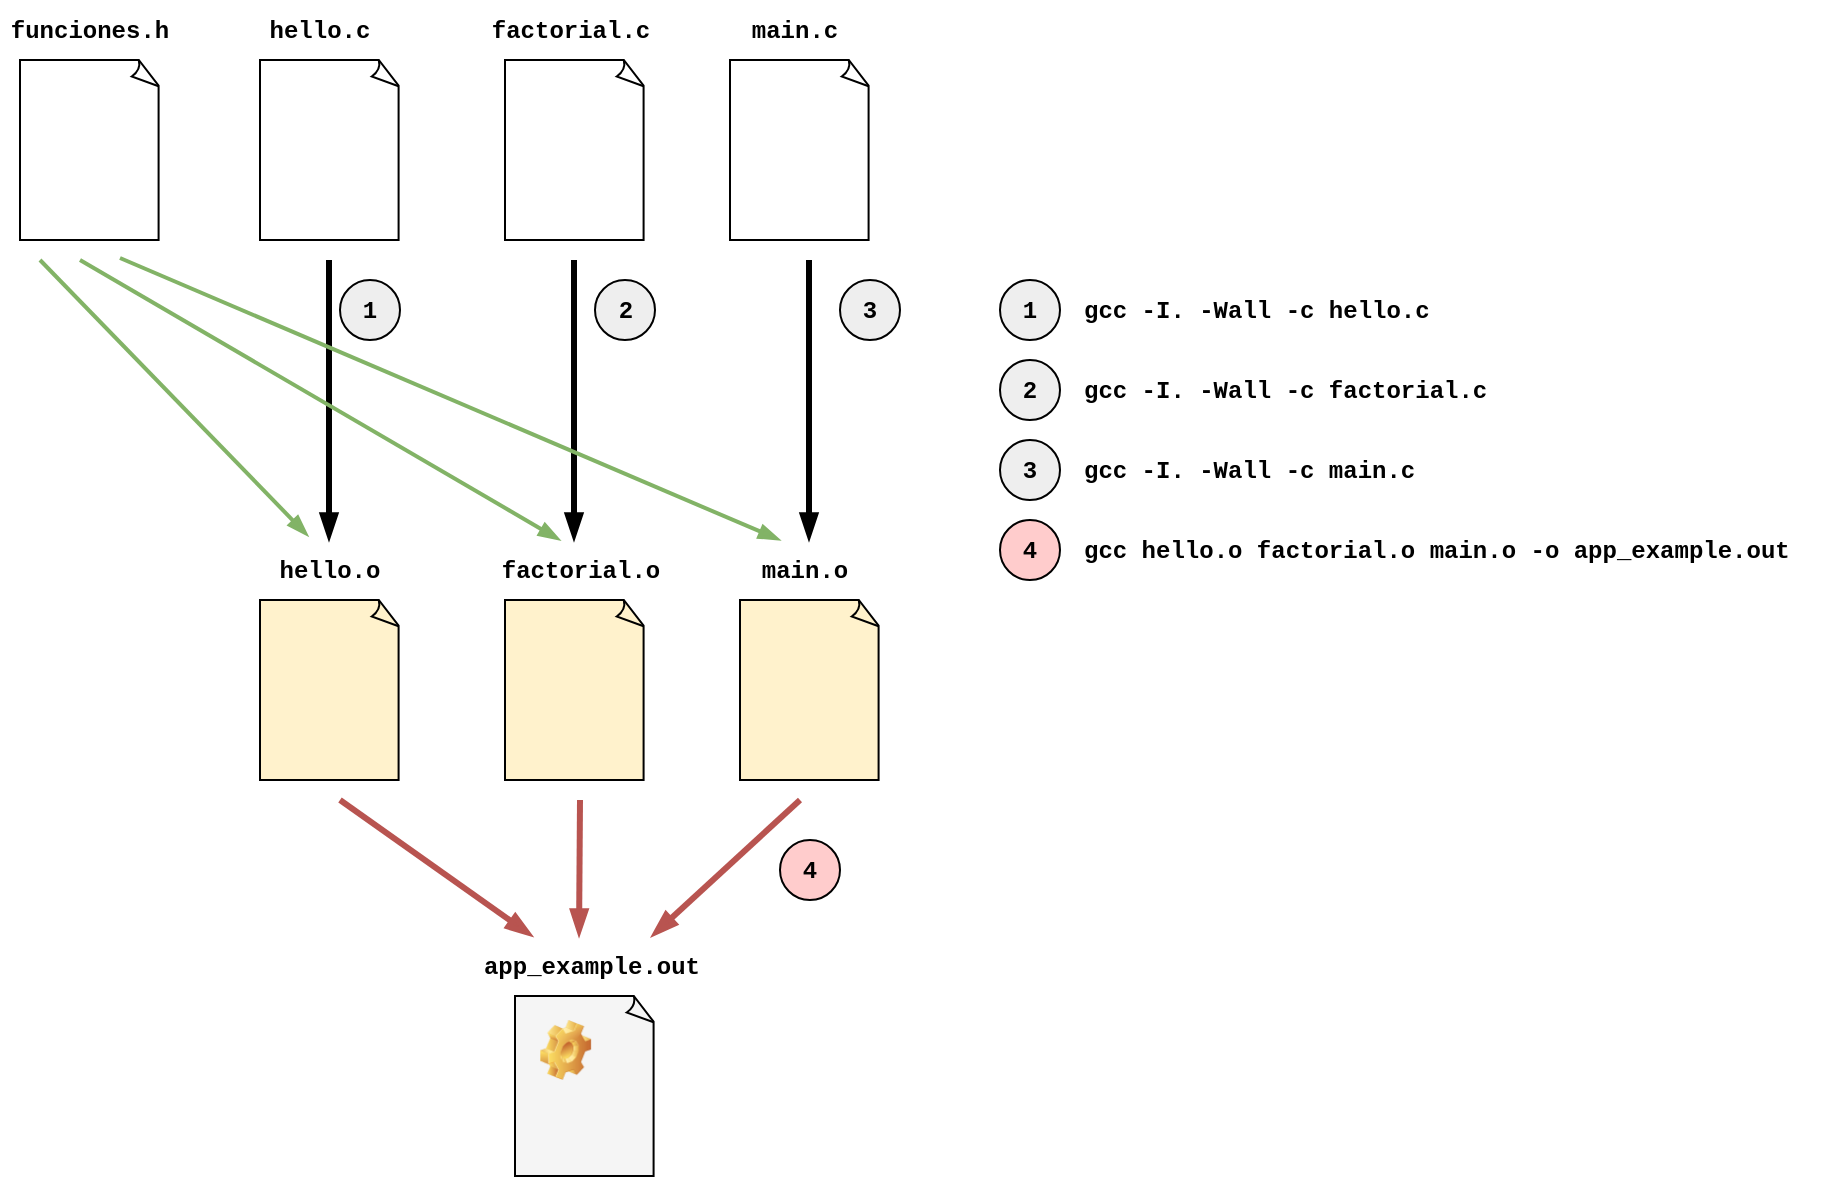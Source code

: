 <mxfile version="24.6.4" type="device">
  <diagram name="Página-1" id="LsDu3u4bDJq17SXWeaOr">
    <mxGraphModel dx="880" dy="532" grid="1" gridSize="10" guides="1" tooltips="1" connect="1" arrows="1" fold="1" page="1" pageScale="1" pageWidth="827" pageHeight="1169" math="0" shadow="0">
      <root>
        <mxCell id="0" />
        <mxCell id="1" parent="0" />
        <mxCell id="Lz73GD6M7uqh9QbwLpAi-1" value="" style="whiteSpace=wrap;html=1;shape=mxgraph.basic.document" parent="1" vertex="1">
          <mxGeometry x="110" y="130" width="70" height="90" as="geometry" />
        </mxCell>
        <mxCell id="Lz73GD6M7uqh9QbwLpAi-4" value="&lt;font face=&quot;Courier New&quot;&gt;&lt;b&gt;funciones.h&lt;/b&gt;&lt;/font&gt;" style="text;html=1;align=center;verticalAlign=middle;whiteSpace=wrap;rounded=0;" parent="1" vertex="1">
          <mxGeometry x="100" y="100" width="90" height="30" as="geometry" />
        </mxCell>
        <mxCell id="Lz73GD6M7uqh9QbwLpAi-5" value="&lt;font face=&quot;Courier New&quot;&gt;&lt;b&gt;hello.c&lt;/b&gt;&lt;/font&gt;" style="text;html=1;align=center;verticalAlign=middle;whiteSpace=wrap;rounded=0;" parent="1" vertex="1">
          <mxGeometry x="230" y="100" width="60" height="30" as="geometry" />
        </mxCell>
        <mxCell id="Lz73GD6M7uqh9QbwLpAi-6" value="" style="whiteSpace=wrap;html=1;shape=mxgraph.basic.document" parent="1" vertex="1">
          <mxGeometry x="230" y="130" width="70" height="90" as="geometry" />
        </mxCell>
        <mxCell id="Lz73GD6M7uqh9QbwLpAi-7" value="" style="whiteSpace=wrap;html=1;shape=mxgraph.basic.document" parent="1" vertex="1">
          <mxGeometry x="352.5" y="130" width="70" height="90" as="geometry" />
        </mxCell>
        <mxCell id="Lz73GD6M7uqh9QbwLpAi-8" value="&lt;font face=&quot;Courier New&quot;&gt;&lt;b&gt;factorial.c&lt;/b&gt;&lt;/font&gt;" style="text;html=1;align=center;verticalAlign=middle;whiteSpace=wrap;rounded=0;" parent="1" vertex="1">
          <mxGeometry x="347.5" y="100" width="75" height="30" as="geometry" />
        </mxCell>
        <mxCell id="cKqFeQ3nBFacUrV40V39-1" value="" style="whiteSpace=wrap;html=1;shape=mxgraph.basic.document" vertex="1" parent="1">
          <mxGeometry x="465" y="130" width="70" height="90" as="geometry" />
        </mxCell>
        <mxCell id="cKqFeQ3nBFacUrV40V39-2" value="&lt;font face=&quot;Courier New&quot;&gt;&lt;b&gt;main.c&lt;/b&gt;&lt;/font&gt;" style="text;html=1;align=center;verticalAlign=middle;whiteSpace=wrap;rounded=0;" vertex="1" parent="1">
          <mxGeometry x="460" y="100" width="75" height="30" as="geometry" />
        </mxCell>
        <mxCell id="cKqFeQ3nBFacUrV40V39-4" value="" style="whiteSpace=wrap;html=1;shape=mxgraph.basic.document;fillColor=#fff2cc;strokeColor=#000000;" vertex="1" parent="1">
          <mxGeometry x="230" y="400" width="70" height="90" as="geometry" />
        </mxCell>
        <mxCell id="cKqFeQ3nBFacUrV40V39-5" value="" style="whiteSpace=wrap;html=1;shape=mxgraph.basic.document;fillColor=#fff2cc;strokeColor=#000000;" vertex="1" parent="1">
          <mxGeometry x="352.5" y="400" width="70" height="90" as="geometry" />
        </mxCell>
        <mxCell id="cKqFeQ3nBFacUrV40V39-6" value="" style="whiteSpace=wrap;html=1;shape=mxgraph.basic.document;fillColor=#fff2cc;strokeColor=#000000;" vertex="1" parent="1">
          <mxGeometry x="470" y="400" width="70" height="90" as="geometry" />
        </mxCell>
        <mxCell id="cKqFeQ3nBFacUrV40V39-7" value="" style="endArrow=blockThin;html=1;rounded=0;strokeWidth=3;endFill=1;" edge="1" parent="1">
          <mxGeometry width="50" height="50" relative="1" as="geometry">
            <mxPoint x="264.5" y="230" as="sourcePoint" />
            <mxPoint x="264.5" y="370" as="targetPoint" />
          </mxGeometry>
        </mxCell>
        <mxCell id="cKqFeQ3nBFacUrV40V39-8" value="" style="endArrow=blockThin;html=1;rounded=0;strokeWidth=3;endFill=1;" edge="1" parent="1">
          <mxGeometry width="50" height="50" relative="1" as="geometry">
            <mxPoint x="387" y="230" as="sourcePoint" />
            <mxPoint x="387" y="370" as="targetPoint" />
          </mxGeometry>
        </mxCell>
        <mxCell id="cKqFeQ3nBFacUrV40V39-9" value="" style="endArrow=blockThin;html=1;rounded=0;strokeWidth=3;endFill=1;" edge="1" parent="1">
          <mxGeometry width="50" height="50" relative="1" as="geometry">
            <mxPoint x="504.5" y="230" as="sourcePoint" />
            <mxPoint x="504.5" y="370" as="targetPoint" />
          </mxGeometry>
        </mxCell>
        <mxCell id="cKqFeQ3nBFacUrV40V39-10" value="" style="endArrow=blockThin;html=1;rounded=0;strokeWidth=2;endFill=1;fillColor=#d5e8d4;strokeColor=#82b366;" edge="1" parent="1">
          <mxGeometry width="50" height="50" relative="1" as="geometry">
            <mxPoint x="120" y="230" as="sourcePoint" />
            <mxPoint x="254" y="368" as="targetPoint" />
          </mxGeometry>
        </mxCell>
        <mxCell id="cKqFeQ3nBFacUrV40V39-12" value="" style="endArrow=blockThin;html=1;rounded=0;strokeWidth=2;endFill=1;fillColor=#d5e8d4;strokeColor=#82b366;" edge="1" parent="1">
          <mxGeometry width="50" height="50" relative="1" as="geometry">
            <mxPoint x="140" y="230" as="sourcePoint" />
            <mxPoint x="380" y="370" as="targetPoint" />
          </mxGeometry>
        </mxCell>
        <mxCell id="cKqFeQ3nBFacUrV40V39-13" value="" style="endArrow=blockThin;html=1;rounded=0;strokeWidth=2;endFill=1;fillColor=#d5e8d4;strokeColor=#82b366;" edge="1" parent="1">
          <mxGeometry width="50" height="50" relative="1" as="geometry">
            <mxPoint x="160" y="229" as="sourcePoint" />
            <mxPoint x="490" y="370" as="targetPoint" />
          </mxGeometry>
        </mxCell>
        <mxCell id="cKqFeQ3nBFacUrV40V39-17" value="&lt;font face=&quot;Courier New&quot;&gt;&lt;b&gt;hello.o&lt;/b&gt;&lt;/font&gt;" style="text;html=1;align=center;verticalAlign=middle;whiteSpace=wrap;rounded=0;" vertex="1" parent="1">
          <mxGeometry x="235" y="370" width="60" height="30" as="geometry" />
        </mxCell>
        <mxCell id="cKqFeQ3nBFacUrV40V39-18" value="&lt;font face=&quot;Courier New&quot;&gt;&lt;b&gt;factorial.o&lt;/b&gt;&lt;/font&gt;" style="text;html=1;align=center;verticalAlign=middle;whiteSpace=wrap;rounded=0;" vertex="1" parent="1">
          <mxGeometry x="352.5" y="370" width="75" height="30" as="geometry" />
        </mxCell>
        <mxCell id="cKqFeQ3nBFacUrV40V39-19" value="&lt;font face=&quot;Courier New&quot;&gt;&lt;b&gt;main.o&lt;/b&gt;&lt;/font&gt;" style="text;html=1;align=center;verticalAlign=middle;whiteSpace=wrap;rounded=0;" vertex="1" parent="1">
          <mxGeometry x="465" y="370" width="75" height="30" as="geometry" />
        </mxCell>
        <mxCell id="cKqFeQ3nBFacUrV40V39-20" value="&lt;div&gt;&lt;font face=&quot;Courier New&quot;&gt;&lt;b&gt;gcc -I. -Wall -c hello.c&lt;/b&gt;&lt;/font&gt;&lt;/div&gt;" style="text;html=1;align=left;verticalAlign=middle;whiteSpace=wrap;rounded=0;" vertex="1" parent="1">
          <mxGeometry x="640" y="240" width="230" height="30" as="geometry" />
        </mxCell>
        <mxCell id="cKqFeQ3nBFacUrV40V39-21" value="&lt;div&gt;&lt;font face=&quot;Courier New&quot;&gt;&lt;b&gt;gcc -I. -Wall -c factorial.c&lt;/b&gt;&lt;/font&gt;&lt;/div&gt;" style="text;html=1;align=left;verticalAlign=middle;whiteSpace=wrap;rounded=0;" vertex="1" parent="1">
          <mxGeometry x="640" y="280" width="230" height="30" as="geometry" />
        </mxCell>
        <mxCell id="cKqFeQ3nBFacUrV40V39-22" value="&lt;div&gt;&lt;font face=&quot;Courier New&quot;&gt;&lt;b&gt;gcc -I. -Wall -c main.c&lt;/b&gt;&lt;/font&gt;&lt;/div&gt;" style="text;html=1;align=left;verticalAlign=middle;whiteSpace=wrap;rounded=0;" vertex="1" parent="1">
          <mxGeometry x="640" y="320" width="230" height="30" as="geometry" />
        </mxCell>
        <mxCell id="cKqFeQ3nBFacUrV40V39-23" value="&lt;font face=&quot;Courier New&quot;&gt;&lt;b&gt;1&lt;/b&gt;&lt;/font&gt;" style="ellipse;whiteSpace=wrap;html=1;aspect=fixed;fillColor=#eeeeee;strokeColor=#000000;" vertex="1" parent="1">
          <mxGeometry x="270" y="240" width="30" height="30" as="geometry" />
        </mxCell>
        <mxCell id="cKqFeQ3nBFacUrV40V39-24" value="&lt;font face=&quot;Courier New&quot;&gt;&lt;b&gt;2&lt;/b&gt;&lt;/font&gt;" style="ellipse;whiteSpace=wrap;html=1;aspect=fixed;fillColor=#eeeeee;strokeColor=#000000;" vertex="1" parent="1">
          <mxGeometry x="397.5" y="240" width="30" height="30" as="geometry" />
        </mxCell>
        <mxCell id="cKqFeQ3nBFacUrV40V39-25" value="&lt;font face=&quot;Courier New&quot;&gt;&lt;b&gt;3&lt;/b&gt;&lt;/font&gt;" style="ellipse;whiteSpace=wrap;html=1;aspect=fixed;fillColor=#eeeeee;strokeColor=#000000;" vertex="1" parent="1">
          <mxGeometry x="520" y="240" width="30" height="30" as="geometry" />
        </mxCell>
        <mxCell id="cKqFeQ3nBFacUrV40V39-26" value="&lt;font face=&quot;Courier New&quot;&gt;&lt;b&gt;1&lt;/b&gt;&lt;/font&gt;" style="ellipse;whiteSpace=wrap;html=1;aspect=fixed;fillColor=#eeeeee;strokeColor=#000000;" vertex="1" parent="1">
          <mxGeometry x="600" y="240" width="30" height="30" as="geometry" />
        </mxCell>
        <mxCell id="cKqFeQ3nBFacUrV40V39-27" value="&lt;font face=&quot;Courier New&quot;&gt;&lt;b&gt;2&lt;/b&gt;&lt;/font&gt;" style="ellipse;whiteSpace=wrap;html=1;aspect=fixed;fillColor=#eeeeee;strokeColor=#000000;" vertex="1" parent="1">
          <mxGeometry x="600" y="280" width="30" height="30" as="geometry" />
        </mxCell>
        <mxCell id="cKqFeQ3nBFacUrV40V39-28" value="&lt;font face=&quot;Courier New&quot;&gt;&lt;b&gt;3&lt;/b&gt;&lt;/font&gt;" style="ellipse;whiteSpace=wrap;html=1;aspect=fixed;fillColor=#eeeeee;strokeColor=#000000;" vertex="1" parent="1">
          <mxGeometry x="600" y="320" width="30" height="30" as="geometry" />
        </mxCell>
        <mxCell id="cKqFeQ3nBFacUrV40V39-29" value="" style="whiteSpace=wrap;html=1;shape=mxgraph.basic.document;fillColor=#f5f5f5;strokeColor=#000000;fontColor=#333333;" vertex="1" parent="1">
          <mxGeometry x="357.5" y="598" width="70" height="90" as="geometry" />
        </mxCell>
        <mxCell id="cKqFeQ3nBFacUrV40V39-30" value="&lt;font face=&quot;Courier New&quot;&gt;&lt;b&gt;app_example.out&lt;/b&gt;&lt;/font&gt;" style="text;html=1;align=center;verticalAlign=middle;whiteSpace=wrap;rounded=0;" vertex="1" parent="1">
          <mxGeometry x="336" y="568" width="120" height="30" as="geometry" />
        </mxCell>
        <mxCell id="cKqFeQ3nBFacUrV40V39-31" value="" style="endArrow=blockThin;html=1;rounded=0;strokeWidth=3;endFill=1;entryX=0.25;entryY=0;entryDx=0;entryDy=0;fillColor=#f8cecc;strokeColor=#b85450;" edge="1" parent="1" target="cKqFeQ3nBFacUrV40V39-30">
          <mxGeometry width="50" height="50" relative="1" as="geometry">
            <mxPoint x="270" y="500" as="sourcePoint" />
            <mxPoint x="389.5" y="570" as="targetPoint" />
          </mxGeometry>
        </mxCell>
        <mxCell id="cKqFeQ3nBFacUrV40V39-32" value="" style="endArrow=blockThin;html=1;rounded=0;strokeWidth=3;endFill=1;entryX=0.75;entryY=0;entryDx=0;entryDy=0;fillColor=#f8cecc;strokeColor=#b85450;" edge="1" parent="1" target="cKqFeQ3nBFacUrV40V39-30">
          <mxGeometry width="50" height="50" relative="1" as="geometry">
            <mxPoint x="500" y="500" as="sourcePoint" />
            <mxPoint x="373" y="580" as="targetPoint" />
          </mxGeometry>
        </mxCell>
        <mxCell id="cKqFeQ3nBFacUrV40V39-33" value="" style="endArrow=blockThin;html=1;rounded=0;strokeWidth=3;endFill=1;entryX=0.446;entryY=0;entryDx=0;entryDy=0;entryPerimeter=0;fillColor=#f8cecc;strokeColor=#b85450;" edge="1" parent="1" target="cKqFeQ3nBFacUrV40V39-30">
          <mxGeometry width="50" height="50" relative="1" as="geometry">
            <mxPoint x="390" y="500" as="sourcePoint" />
            <mxPoint x="428" y="580" as="targetPoint" />
          </mxGeometry>
        </mxCell>
        <mxCell id="cKqFeQ3nBFacUrV40V39-34" value="&lt;font face=&quot;Courier New&quot;&gt;&lt;b&gt;4&lt;/b&gt;&lt;/font&gt;" style="ellipse;whiteSpace=wrap;html=1;aspect=fixed;fillColor=#ffcccc;strokeColor=#000000;" vertex="1" parent="1">
          <mxGeometry x="490" y="520" width="30" height="30" as="geometry" />
        </mxCell>
        <mxCell id="cKqFeQ3nBFacUrV40V39-35" value="&lt;font face=&quot;Courier New&quot;&gt;&lt;b&gt;4&lt;/b&gt;&lt;/font&gt;" style="ellipse;whiteSpace=wrap;html=1;aspect=fixed;fillColor=#ffcccc;strokeColor=#000000;" vertex="1" parent="1">
          <mxGeometry x="600" y="360" width="30" height="30" as="geometry" />
        </mxCell>
        <mxCell id="cKqFeQ3nBFacUrV40V39-36" value="&lt;div&gt;&lt;font face=&quot;Courier New&quot;&gt;&lt;b&gt;gcc hello&lt;/b&gt;&lt;/font&gt;&lt;span style=&quot;background-color: initial;&quot;&gt;&lt;font face=&quot;Courier New&quot;&gt;&lt;b&gt;.o factorial.o main.o -o app_example.out&lt;/b&gt;&lt;/font&gt;&lt;/span&gt;&lt;/div&gt;" style="text;html=1;align=left;verticalAlign=middle;whiteSpace=wrap;rounded=0;" vertex="1" parent="1">
          <mxGeometry x="640" y="360" width="370" height="30" as="geometry" />
        </mxCell>
        <mxCell id="cKqFeQ3nBFacUrV40V39-37" value="" style="shape=image;html=1;verticalLabelPosition=bottom;verticalAlign=top;imageAspect=1;aspect=fixed;image=img/clipart/Gear_128x128.png" vertex="1" parent="1">
          <mxGeometry x="370.0" y="610" width="25.57" height="30" as="geometry" />
        </mxCell>
      </root>
    </mxGraphModel>
  </diagram>
</mxfile>

